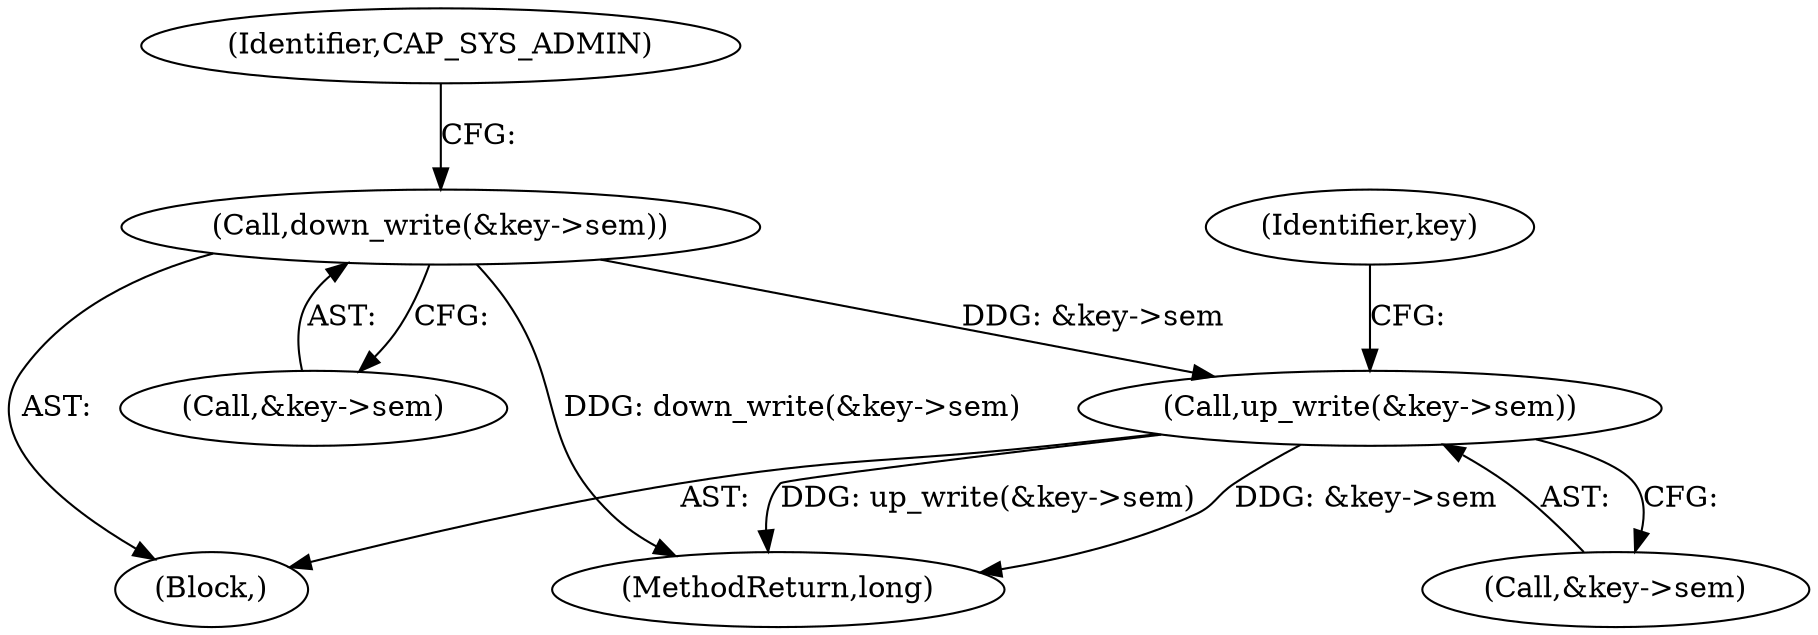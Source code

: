digraph "0_linux_363b02dab09b3226f3bd1420dad9c72b79a42a76_8@API" {
"1000442" [label="(Call,up_write(&key->sem))"];
"1000202" [label="(Call,down_write(&key->sem))"];
"1000203" [label="(Call,&key->sem)"];
"1000210" [label="(Identifier,CAP_SYS_ADMIN)"];
"1000110" [label="(Block,)"];
"1000442" [label="(Call,up_write(&key->sem))"];
"1000448" [label="(Identifier,key)"];
"1000443" [label="(Call,&key->sem)"];
"1000202" [label="(Call,down_write(&key->sem))"];
"1000470" [label="(MethodReturn,long)"];
"1000442" -> "1000110"  [label="AST: "];
"1000442" -> "1000443"  [label="CFG: "];
"1000443" -> "1000442"  [label="AST: "];
"1000448" -> "1000442"  [label="CFG: "];
"1000442" -> "1000470"  [label="DDG: up_write(&key->sem)"];
"1000442" -> "1000470"  [label="DDG: &key->sem"];
"1000202" -> "1000442"  [label="DDG: &key->sem"];
"1000202" -> "1000110"  [label="AST: "];
"1000202" -> "1000203"  [label="CFG: "];
"1000203" -> "1000202"  [label="AST: "];
"1000210" -> "1000202"  [label="CFG: "];
"1000202" -> "1000470"  [label="DDG: down_write(&key->sem)"];
}
